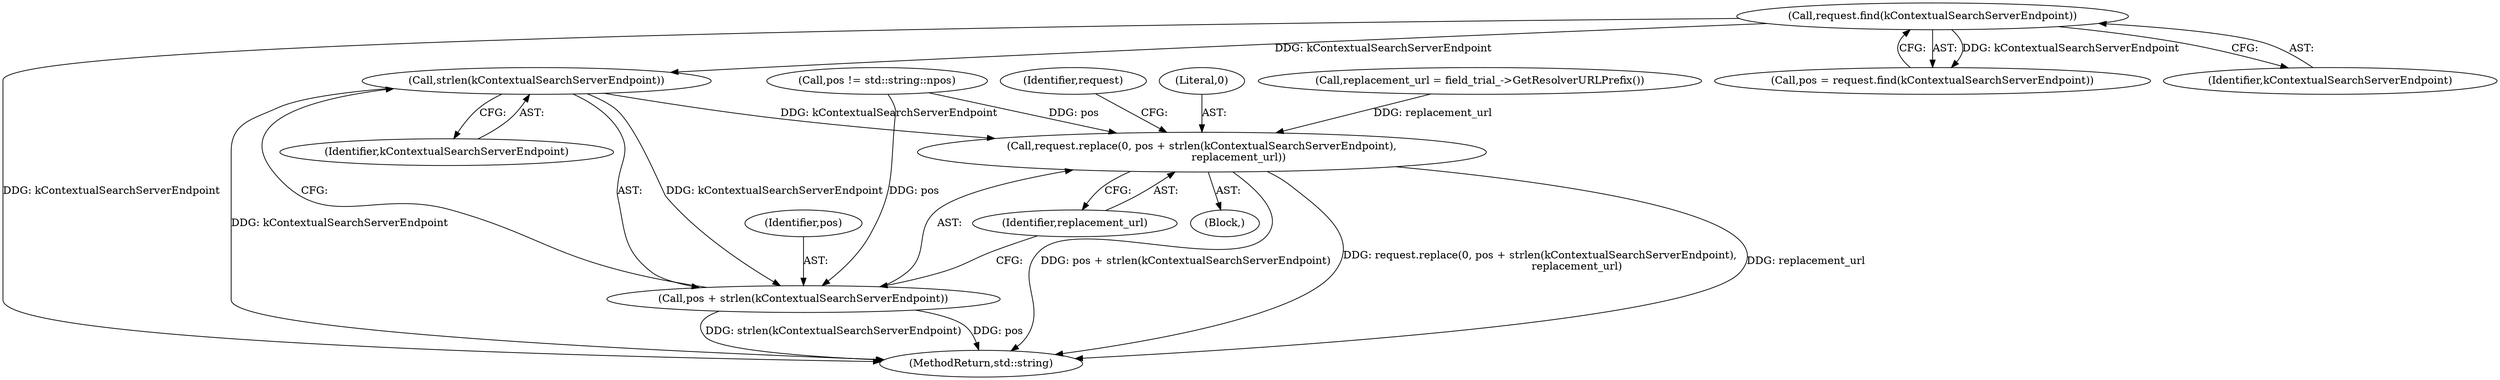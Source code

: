 digraph "0_Chrome_c0947dabeaa10da67798c1bbc668dca4b280cad5@API" {
"1000158" [label="(Call,strlen(kContextualSearchServerEndpoint))"];
"1000147" [label="(Call,request.find(kContextualSearchServerEndpoint))"];
"1000154" [label="(Call,request.replace(0, pos + strlen(kContextualSearchServerEndpoint),\n                      replacement_url))"];
"1000156" [label="(Call,pos + strlen(kContextualSearchServerEndpoint))"];
"1000150" [label="(Call,pos != std::string::npos)"];
"1000162" [label="(Identifier,request)"];
"1000157" [label="(Identifier,pos)"];
"1000155" [label="(Literal,0)"];
"1000154" [label="(Call,request.replace(0, pos + strlen(kContextualSearchServerEndpoint),\n                      replacement_url))"];
"1000147" [label="(Call,request.find(kContextualSearchServerEndpoint))"];
"1000163" [label="(MethodReturn,std::string)"];
"1000145" [label="(Call,pos = request.find(kContextualSearchServerEndpoint))"];
"1000148" [label="(Identifier,kContextualSearchServerEndpoint)"];
"1000137" [label="(Call,replacement_url = field_trial_->GetResolverURLPrefix())"];
"1000159" [label="(Identifier,kContextualSearchServerEndpoint)"];
"1000158" [label="(Call,strlen(kContextualSearchServerEndpoint))"];
"1000156" [label="(Call,pos + strlen(kContextualSearchServerEndpoint))"];
"1000160" [label="(Identifier,replacement_url)"];
"1000153" [label="(Block,)"];
"1000158" -> "1000156"  [label="AST: "];
"1000158" -> "1000159"  [label="CFG: "];
"1000159" -> "1000158"  [label="AST: "];
"1000156" -> "1000158"  [label="CFG: "];
"1000158" -> "1000163"  [label="DDG: kContextualSearchServerEndpoint"];
"1000158" -> "1000154"  [label="DDG: kContextualSearchServerEndpoint"];
"1000158" -> "1000156"  [label="DDG: kContextualSearchServerEndpoint"];
"1000147" -> "1000158"  [label="DDG: kContextualSearchServerEndpoint"];
"1000147" -> "1000145"  [label="AST: "];
"1000147" -> "1000148"  [label="CFG: "];
"1000148" -> "1000147"  [label="AST: "];
"1000145" -> "1000147"  [label="CFG: "];
"1000147" -> "1000163"  [label="DDG: kContextualSearchServerEndpoint"];
"1000147" -> "1000145"  [label="DDG: kContextualSearchServerEndpoint"];
"1000154" -> "1000153"  [label="AST: "];
"1000154" -> "1000160"  [label="CFG: "];
"1000155" -> "1000154"  [label="AST: "];
"1000156" -> "1000154"  [label="AST: "];
"1000160" -> "1000154"  [label="AST: "];
"1000162" -> "1000154"  [label="CFG: "];
"1000154" -> "1000163"  [label="DDG: request.replace(0, pos + strlen(kContextualSearchServerEndpoint),\n                      replacement_url)"];
"1000154" -> "1000163"  [label="DDG: replacement_url"];
"1000154" -> "1000163"  [label="DDG: pos + strlen(kContextualSearchServerEndpoint)"];
"1000150" -> "1000154"  [label="DDG: pos"];
"1000137" -> "1000154"  [label="DDG: replacement_url"];
"1000157" -> "1000156"  [label="AST: "];
"1000160" -> "1000156"  [label="CFG: "];
"1000156" -> "1000163"  [label="DDG: pos"];
"1000156" -> "1000163"  [label="DDG: strlen(kContextualSearchServerEndpoint)"];
"1000150" -> "1000156"  [label="DDG: pos"];
}
